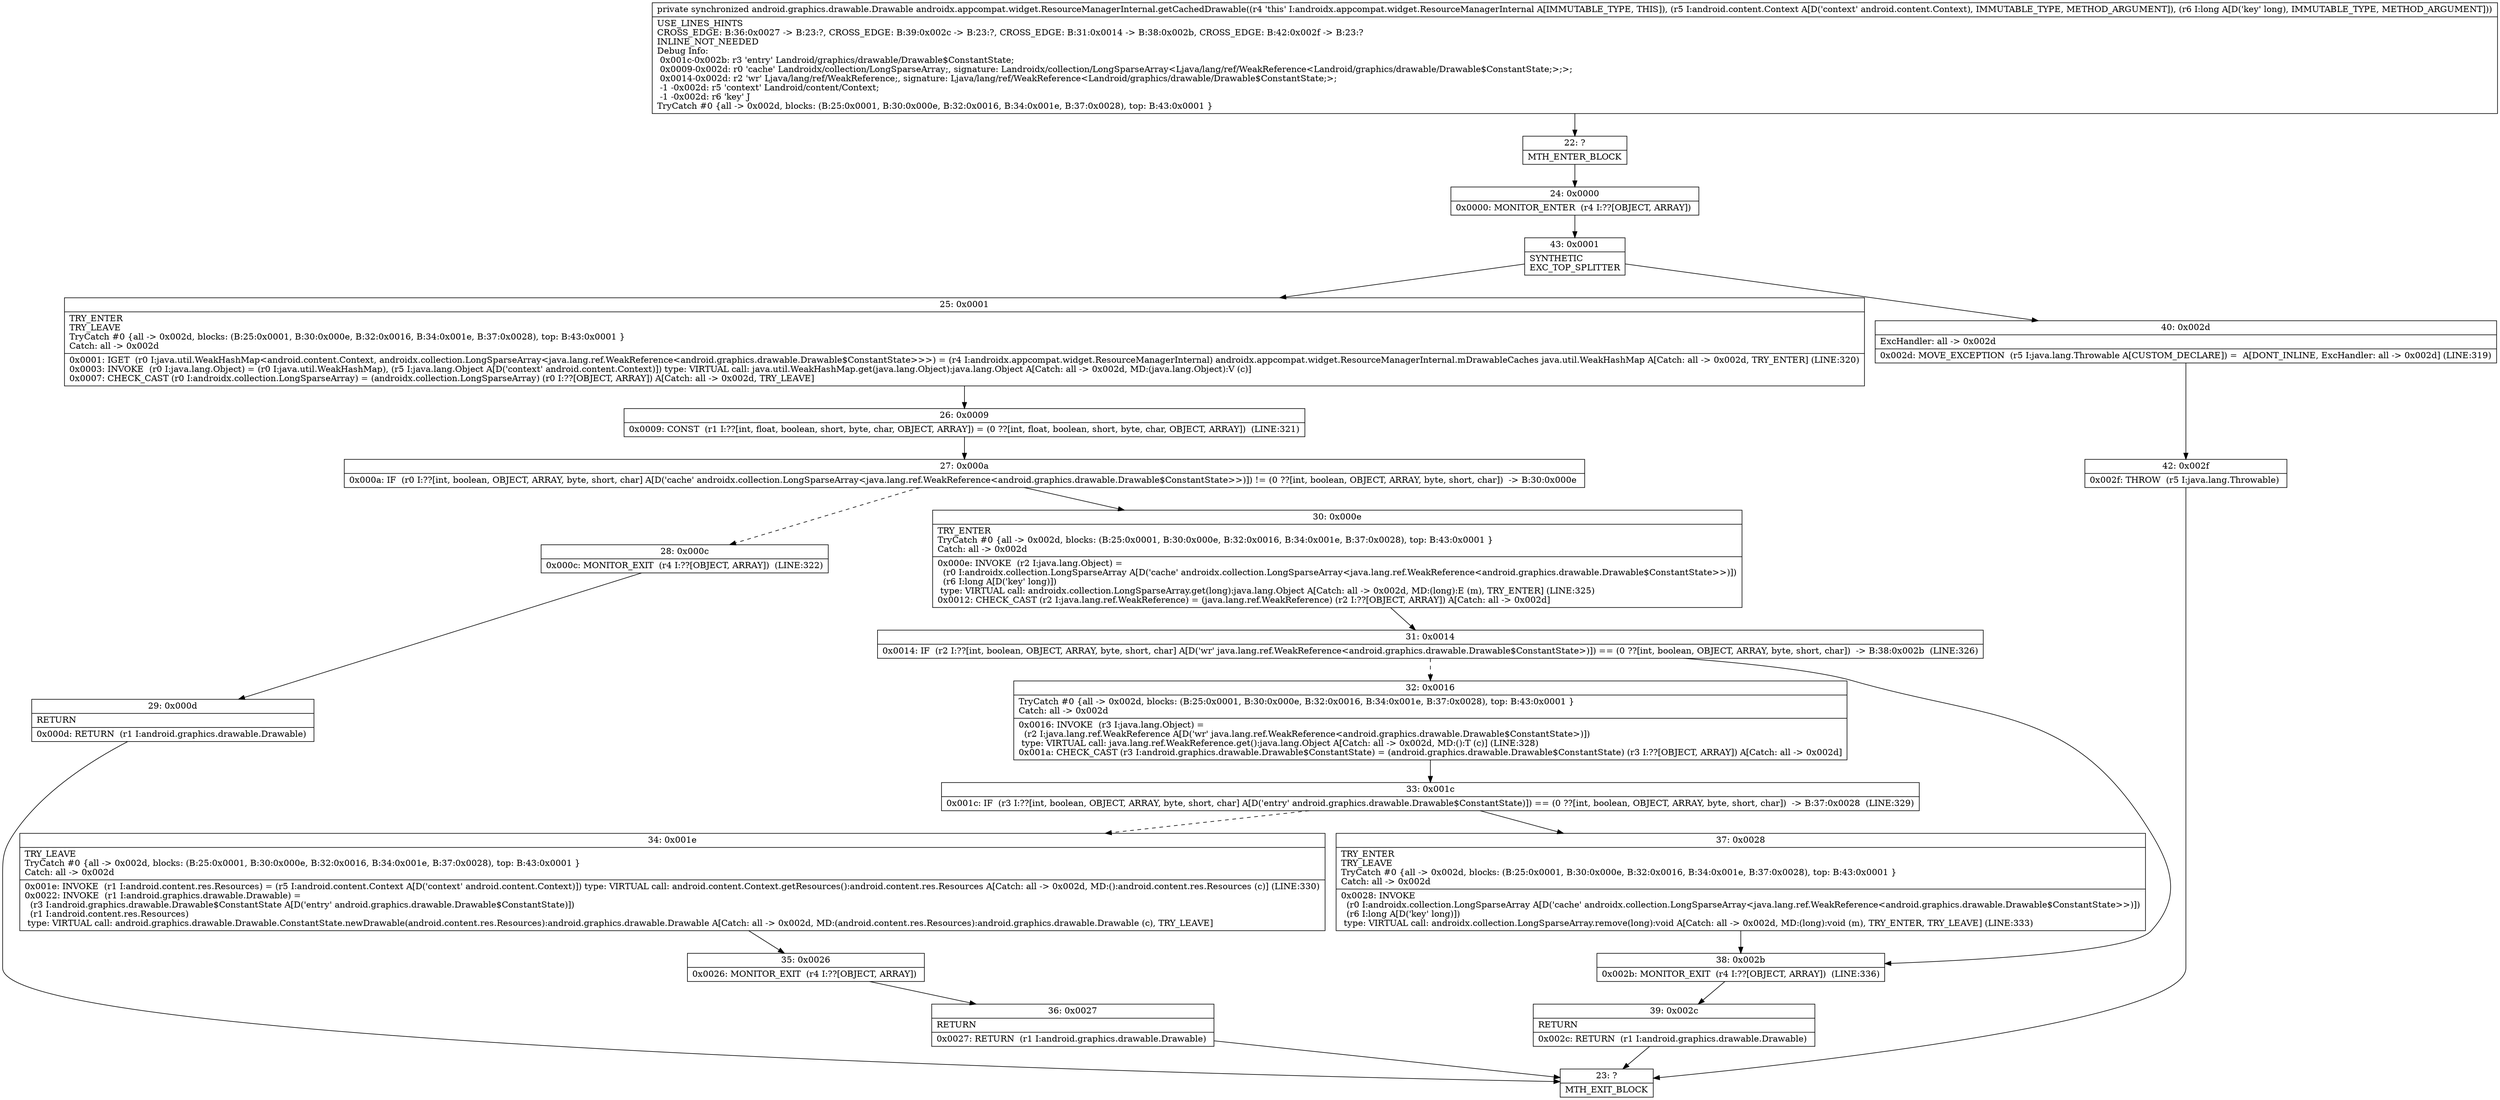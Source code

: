 digraph "CFG forandroidx.appcompat.widget.ResourceManagerInternal.getCachedDrawable(Landroid\/content\/Context;J)Landroid\/graphics\/drawable\/Drawable;" {
Node_22 [shape=record,label="{22\:\ ?|MTH_ENTER_BLOCK\l}"];
Node_24 [shape=record,label="{24\:\ 0x0000|0x0000: MONITOR_ENTER  (r4 I:??[OBJECT, ARRAY]) \l}"];
Node_43 [shape=record,label="{43\:\ 0x0001|SYNTHETIC\lEXC_TOP_SPLITTER\l}"];
Node_25 [shape=record,label="{25\:\ 0x0001|TRY_ENTER\lTRY_LEAVE\lTryCatch #0 \{all \-\> 0x002d, blocks: (B:25:0x0001, B:30:0x000e, B:32:0x0016, B:34:0x001e, B:37:0x0028), top: B:43:0x0001 \}\lCatch: all \-\> 0x002d\l|0x0001: IGET  (r0 I:java.util.WeakHashMap\<android.content.Context, androidx.collection.LongSparseArray\<java.lang.ref.WeakReference\<android.graphics.drawable.Drawable$ConstantState\>\>\>) = (r4 I:androidx.appcompat.widget.ResourceManagerInternal) androidx.appcompat.widget.ResourceManagerInternal.mDrawableCaches java.util.WeakHashMap A[Catch: all \-\> 0x002d, TRY_ENTER] (LINE:320)\l0x0003: INVOKE  (r0 I:java.lang.Object) = (r0 I:java.util.WeakHashMap), (r5 I:java.lang.Object A[D('context' android.content.Context)]) type: VIRTUAL call: java.util.WeakHashMap.get(java.lang.Object):java.lang.Object A[Catch: all \-\> 0x002d, MD:(java.lang.Object):V (c)]\l0x0007: CHECK_CAST (r0 I:androidx.collection.LongSparseArray) = (androidx.collection.LongSparseArray) (r0 I:??[OBJECT, ARRAY]) A[Catch: all \-\> 0x002d, TRY_LEAVE]\l}"];
Node_26 [shape=record,label="{26\:\ 0x0009|0x0009: CONST  (r1 I:??[int, float, boolean, short, byte, char, OBJECT, ARRAY]) = (0 ??[int, float, boolean, short, byte, char, OBJECT, ARRAY])  (LINE:321)\l}"];
Node_27 [shape=record,label="{27\:\ 0x000a|0x000a: IF  (r0 I:??[int, boolean, OBJECT, ARRAY, byte, short, char] A[D('cache' androidx.collection.LongSparseArray\<java.lang.ref.WeakReference\<android.graphics.drawable.Drawable$ConstantState\>\>)]) != (0 ??[int, boolean, OBJECT, ARRAY, byte, short, char])  \-\> B:30:0x000e \l}"];
Node_28 [shape=record,label="{28\:\ 0x000c|0x000c: MONITOR_EXIT  (r4 I:??[OBJECT, ARRAY])  (LINE:322)\l}"];
Node_29 [shape=record,label="{29\:\ 0x000d|RETURN\l|0x000d: RETURN  (r1 I:android.graphics.drawable.Drawable) \l}"];
Node_23 [shape=record,label="{23\:\ ?|MTH_EXIT_BLOCK\l}"];
Node_30 [shape=record,label="{30\:\ 0x000e|TRY_ENTER\lTryCatch #0 \{all \-\> 0x002d, blocks: (B:25:0x0001, B:30:0x000e, B:32:0x0016, B:34:0x001e, B:37:0x0028), top: B:43:0x0001 \}\lCatch: all \-\> 0x002d\l|0x000e: INVOKE  (r2 I:java.lang.Object) = \l  (r0 I:androidx.collection.LongSparseArray A[D('cache' androidx.collection.LongSparseArray\<java.lang.ref.WeakReference\<android.graphics.drawable.Drawable$ConstantState\>\>)])\l  (r6 I:long A[D('key' long)])\l type: VIRTUAL call: androidx.collection.LongSparseArray.get(long):java.lang.Object A[Catch: all \-\> 0x002d, MD:(long):E (m), TRY_ENTER] (LINE:325)\l0x0012: CHECK_CAST (r2 I:java.lang.ref.WeakReference) = (java.lang.ref.WeakReference) (r2 I:??[OBJECT, ARRAY]) A[Catch: all \-\> 0x002d]\l}"];
Node_31 [shape=record,label="{31\:\ 0x0014|0x0014: IF  (r2 I:??[int, boolean, OBJECT, ARRAY, byte, short, char] A[D('wr' java.lang.ref.WeakReference\<android.graphics.drawable.Drawable$ConstantState\>)]) == (0 ??[int, boolean, OBJECT, ARRAY, byte, short, char])  \-\> B:38:0x002b  (LINE:326)\l}"];
Node_32 [shape=record,label="{32\:\ 0x0016|TryCatch #0 \{all \-\> 0x002d, blocks: (B:25:0x0001, B:30:0x000e, B:32:0x0016, B:34:0x001e, B:37:0x0028), top: B:43:0x0001 \}\lCatch: all \-\> 0x002d\l|0x0016: INVOKE  (r3 I:java.lang.Object) = \l  (r2 I:java.lang.ref.WeakReference A[D('wr' java.lang.ref.WeakReference\<android.graphics.drawable.Drawable$ConstantState\>)])\l type: VIRTUAL call: java.lang.ref.WeakReference.get():java.lang.Object A[Catch: all \-\> 0x002d, MD:():T (c)] (LINE:328)\l0x001a: CHECK_CAST (r3 I:android.graphics.drawable.Drawable$ConstantState) = (android.graphics.drawable.Drawable$ConstantState) (r3 I:??[OBJECT, ARRAY]) A[Catch: all \-\> 0x002d]\l}"];
Node_33 [shape=record,label="{33\:\ 0x001c|0x001c: IF  (r3 I:??[int, boolean, OBJECT, ARRAY, byte, short, char] A[D('entry' android.graphics.drawable.Drawable$ConstantState)]) == (0 ??[int, boolean, OBJECT, ARRAY, byte, short, char])  \-\> B:37:0x0028  (LINE:329)\l}"];
Node_34 [shape=record,label="{34\:\ 0x001e|TRY_LEAVE\lTryCatch #0 \{all \-\> 0x002d, blocks: (B:25:0x0001, B:30:0x000e, B:32:0x0016, B:34:0x001e, B:37:0x0028), top: B:43:0x0001 \}\lCatch: all \-\> 0x002d\l|0x001e: INVOKE  (r1 I:android.content.res.Resources) = (r5 I:android.content.Context A[D('context' android.content.Context)]) type: VIRTUAL call: android.content.Context.getResources():android.content.res.Resources A[Catch: all \-\> 0x002d, MD:():android.content.res.Resources (c)] (LINE:330)\l0x0022: INVOKE  (r1 I:android.graphics.drawable.Drawable) = \l  (r3 I:android.graphics.drawable.Drawable$ConstantState A[D('entry' android.graphics.drawable.Drawable$ConstantState)])\l  (r1 I:android.content.res.Resources)\l type: VIRTUAL call: android.graphics.drawable.Drawable.ConstantState.newDrawable(android.content.res.Resources):android.graphics.drawable.Drawable A[Catch: all \-\> 0x002d, MD:(android.content.res.Resources):android.graphics.drawable.Drawable (c), TRY_LEAVE]\l}"];
Node_35 [shape=record,label="{35\:\ 0x0026|0x0026: MONITOR_EXIT  (r4 I:??[OBJECT, ARRAY]) \l}"];
Node_36 [shape=record,label="{36\:\ 0x0027|RETURN\l|0x0027: RETURN  (r1 I:android.graphics.drawable.Drawable) \l}"];
Node_37 [shape=record,label="{37\:\ 0x0028|TRY_ENTER\lTRY_LEAVE\lTryCatch #0 \{all \-\> 0x002d, blocks: (B:25:0x0001, B:30:0x000e, B:32:0x0016, B:34:0x001e, B:37:0x0028), top: B:43:0x0001 \}\lCatch: all \-\> 0x002d\l|0x0028: INVOKE  \l  (r0 I:androidx.collection.LongSparseArray A[D('cache' androidx.collection.LongSparseArray\<java.lang.ref.WeakReference\<android.graphics.drawable.Drawable$ConstantState\>\>)])\l  (r6 I:long A[D('key' long)])\l type: VIRTUAL call: androidx.collection.LongSparseArray.remove(long):void A[Catch: all \-\> 0x002d, MD:(long):void (m), TRY_ENTER, TRY_LEAVE] (LINE:333)\l}"];
Node_38 [shape=record,label="{38\:\ 0x002b|0x002b: MONITOR_EXIT  (r4 I:??[OBJECT, ARRAY])  (LINE:336)\l}"];
Node_39 [shape=record,label="{39\:\ 0x002c|RETURN\l|0x002c: RETURN  (r1 I:android.graphics.drawable.Drawable) \l}"];
Node_40 [shape=record,label="{40\:\ 0x002d|ExcHandler: all \-\> 0x002d\l|0x002d: MOVE_EXCEPTION  (r5 I:java.lang.Throwable A[CUSTOM_DECLARE]) =  A[DONT_INLINE, ExcHandler: all \-\> 0x002d] (LINE:319)\l}"];
Node_42 [shape=record,label="{42\:\ 0x002f|0x002f: THROW  (r5 I:java.lang.Throwable) \l}"];
MethodNode[shape=record,label="{private synchronized android.graphics.drawable.Drawable androidx.appcompat.widget.ResourceManagerInternal.getCachedDrawable((r4 'this' I:androidx.appcompat.widget.ResourceManagerInternal A[IMMUTABLE_TYPE, THIS]), (r5 I:android.content.Context A[D('context' android.content.Context), IMMUTABLE_TYPE, METHOD_ARGUMENT]), (r6 I:long A[D('key' long), IMMUTABLE_TYPE, METHOD_ARGUMENT]))  | USE_LINES_HINTS\lCROSS_EDGE: B:36:0x0027 \-\> B:23:?, CROSS_EDGE: B:39:0x002c \-\> B:23:?, CROSS_EDGE: B:31:0x0014 \-\> B:38:0x002b, CROSS_EDGE: B:42:0x002f \-\> B:23:?\lINLINE_NOT_NEEDED\lDebug Info:\l  0x001c\-0x002b: r3 'entry' Landroid\/graphics\/drawable\/Drawable$ConstantState;\l  0x0009\-0x002d: r0 'cache' Landroidx\/collection\/LongSparseArray;, signature: Landroidx\/collection\/LongSparseArray\<Ljava\/lang\/ref\/WeakReference\<Landroid\/graphics\/drawable\/Drawable$ConstantState;\>;\>;\l  0x0014\-0x002d: r2 'wr' Ljava\/lang\/ref\/WeakReference;, signature: Ljava\/lang\/ref\/WeakReference\<Landroid\/graphics\/drawable\/Drawable$ConstantState;\>;\l  \-1 \-0x002d: r5 'context' Landroid\/content\/Context;\l  \-1 \-0x002d: r6 'key' J\lTryCatch #0 \{all \-\> 0x002d, blocks: (B:25:0x0001, B:30:0x000e, B:32:0x0016, B:34:0x001e, B:37:0x0028), top: B:43:0x0001 \}\l}"];
MethodNode -> Node_22;Node_22 -> Node_24;
Node_24 -> Node_43;
Node_43 -> Node_25;
Node_43 -> Node_40;
Node_25 -> Node_26;
Node_26 -> Node_27;
Node_27 -> Node_28[style=dashed];
Node_27 -> Node_30;
Node_28 -> Node_29;
Node_29 -> Node_23;
Node_30 -> Node_31;
Node_31 -> Node_32[style=dashed];
Node_31 -> Node_38;
Node_32 -> Node_33;
Node_33 -> Node_34[style=dashed];
Node_33 -> Node_37;
Node_34 -> Node_35;
Node_35 -> Node_36;
Node_36 -> Node_23;
Node_37 -> Node_38;
Node_38 -> Node_39;
Node_39 -> Node_23;
Node_40 -> Node_42;
Node_42 -> Node_23;
}

